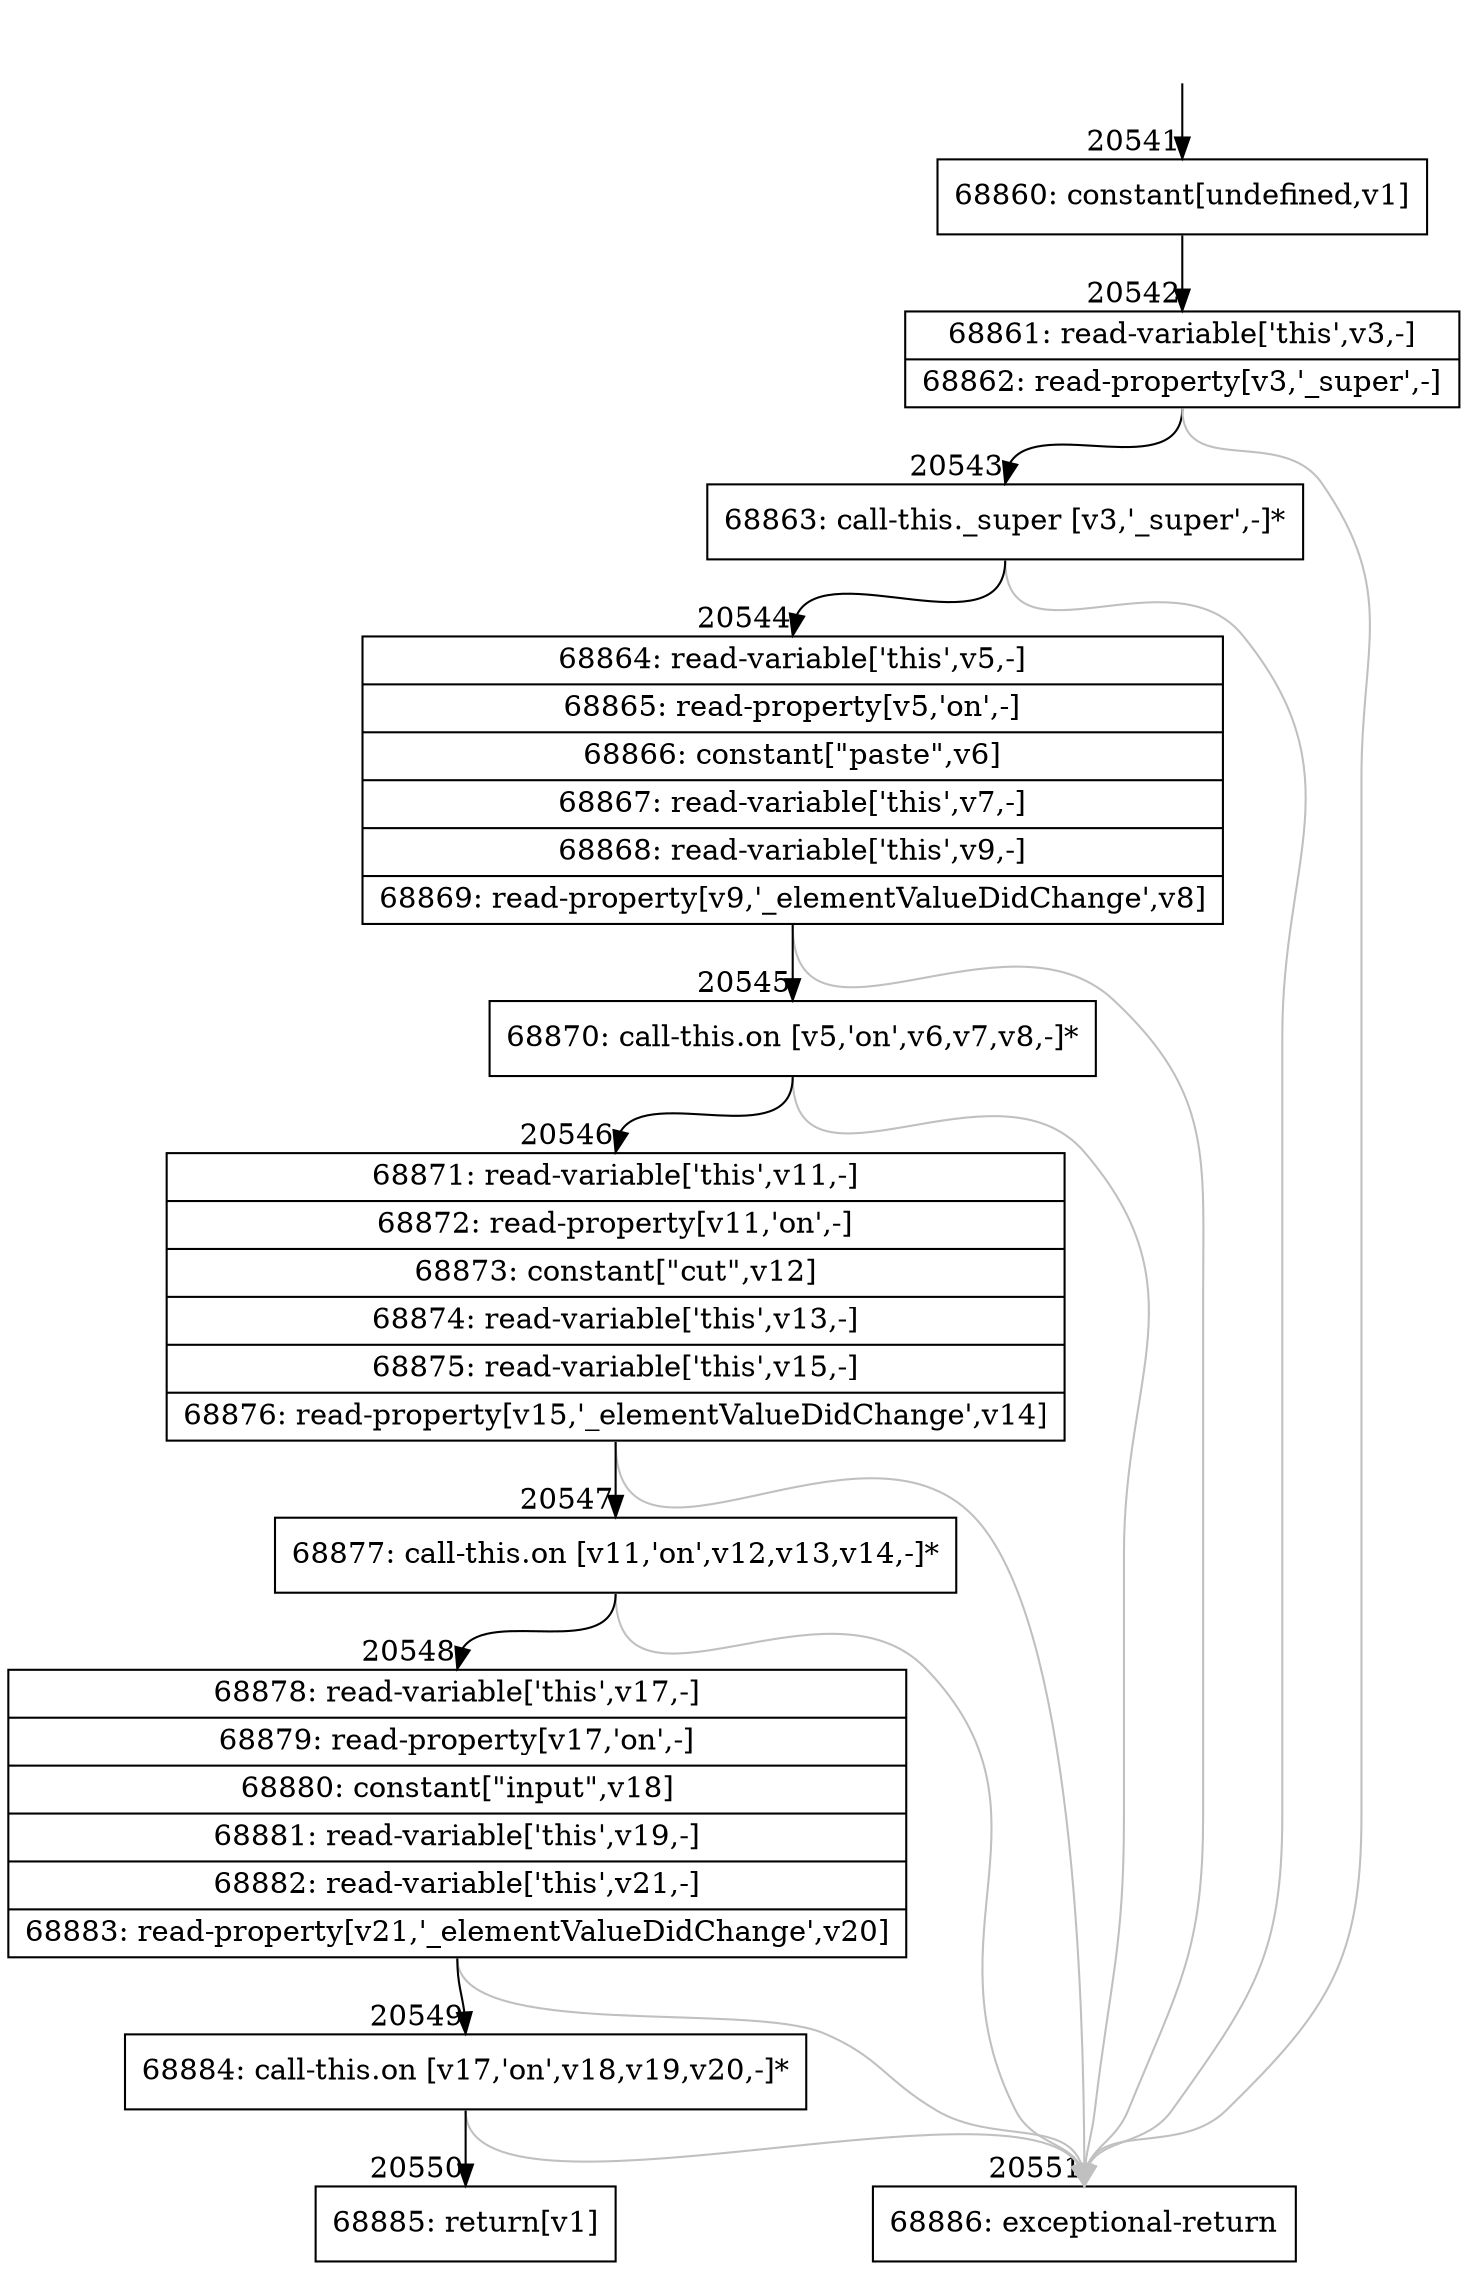 digraph {
rankdir="TD"
BB_entry1796[shape=none,label=""];
BB_entry1796 -> BB20541 [tailport=s, headport=n, headlabel="    20541"]
BB20541 [shape=record label="{68860: constant[undefined,v1]}" ] 
BB20541 -> BB20542 [tailport=s, headport=n, headlabel="      20542"]
BB20542 [shape=record label="{68861: read-variable['this',v3,-]|68862: read-property[v3,'_super',-]}" ] 
BB20542 -> BB20543 [tailport=s, headport=n, headlabel="      20543"]
BB20542 -> BB20551 [tailport=s, headport=n, color=gray, headlabel="      20551"]
BB20543 [shape=record label="{68863: call-this._super [v3,'_super',-]*}" ] 
BB20543 -> BB20544 [tailport=s, headport=n, headlabel="      20544"]
BB20543 -> BB20551 [tailport=s, headport=n, color=gray]
BB20544 [shape=record label="{68864: read-variable['this',v5,-]|68865: read-property[v5,'on',-]|68866: constant[\"paste\",v6]|68867: read-variable['this',v7,-]|68868: read-variable['this',v9,-]|68869: read-property[v9,'_elementValueDidChange',v8]}" ] 
BB20544 -> BB20545 [tailport=s, headport=n, headlabel="      20545"]
BB20544 -> BB20551 [tailport=s, headport=n, color=gray]
BB20545 [shape=record label="{68870: call-this.on [v5,'on',v6,v7,v8,-]*}" ] 
BB20545 -> BB20546 [tailport=s, headport=n, headlabel="      20546"]
BB20545 -> BB20551 [tailport=s, headport=n, color=gray]
BB20546 [shape=record label="{68871: read-variable['this',v11,-]|68872: read-property[v11,'on',-]|68873: constant[\"cut\",v12]|68874: read-variable['this',v13,-]|68875: read-variable['this',v15,-]|68876: read-property[v15,'_elementValueDidChange',v14]}" ] 
BB20546 -> BB20547 [tailport=s, headport=n, headlabel="      20547"]
BB20546 -> BB20551 [tailport=s, headport=n, color=gray]
BB20547 [shape=record label="{68877: call-this.on [v11,'on',v12,v13,v14,-]*}" ] 
BB20547 -> BB20548 [tailport=s, headport=n, headlabel="      20548"]
BB20547 -> BB20551 [tailport=s, headport=n, color=gray]
BB20548 [shape=record label="{68878: read-variable['this',v17,-]|68879: read-property[v17,'on',-]|68880: constant[\"input\",v18]|68881: read-variable['this',v19,-]|68882: read-variable['this',v21,-]|68883: read-property[v21,'_elementValueDidChange',v20]}" ] 
BB20548 -> BB20549 [tailport=s, headport=n, headlabel="      20549"]
BB20548 -> BB20551 [tailport=s, headport=n, color=gray]
BB20549 [shape=record label="{68884: call-this.on [v17,'on',v18,v19,v20,-]*}" ] 
BB20549 -> BB20550 [tailport=s, headport=n, headlabel="      20550"]
BB20549 -> BB20551 [tailport=s, headport=n, color=gray]
BB20550 [shape=record label="{68885: return[v1]}" ] 
BB20551 [shape=record label="{68886: exceptional-return}" ] 
//#$~ 38678
}

